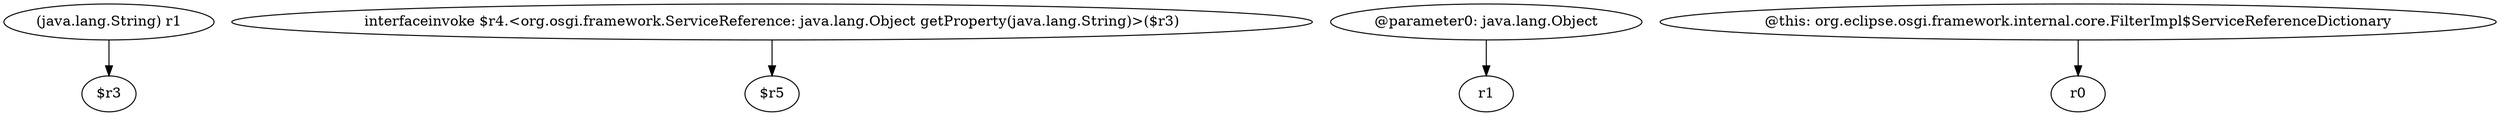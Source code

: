digraph g {
0[label="(java.lang.String) r1"]
1[label="$r3"]
0->1[label=""]
2[label="interfaceinvoke $r4.<org.osgi.framework.ServiceReference: java.lang.Object getProperty(java.lang.String)>($r3)"]
3[label="$r5"]
2->3[label=""]
4[label="@parameter0: java.lang.Object"]
5[label="r1"]
4->5[label=""]
6[label="@this: org.eclipse.osgi.framework.internal.core.FilterImpl$ServiceReferenceDictionary"]
7[label="r0"]
6->7[label=""]
}